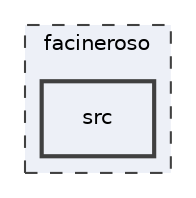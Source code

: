 digraph "/home/francisco/Projects/gameEngines/Pong/facineroso/src"
{
 // LATEX_PDF_SIZE
  edge [fontname="Helvetica",fontsize="10",labelfontname="Helvetica",labelfontsize="10"];
  node [fontname="Helvetica",fontsize="10",shape=record];
  compound=true
  subgraph clusterdir_f582b197c44cc2bcd242ca23ec9721e0 {
    graph [ bgcolor="#edf0f7", pencolor="grey25", style="filled,dashed,", label="facineroso", fontname="Helvetica", fontsize="10", URL="dir_f582b197c44cc2bcd242ca23ec9721e0.html"]
  dir_01900985e62434ac3998ed1016676322 [shape=box, label="src", style="filled,bold,", fillcolor="#edf0f7", color="grey25", URL="dir_01900985e62434ac3998ed1016676322.html"];
  }
}
